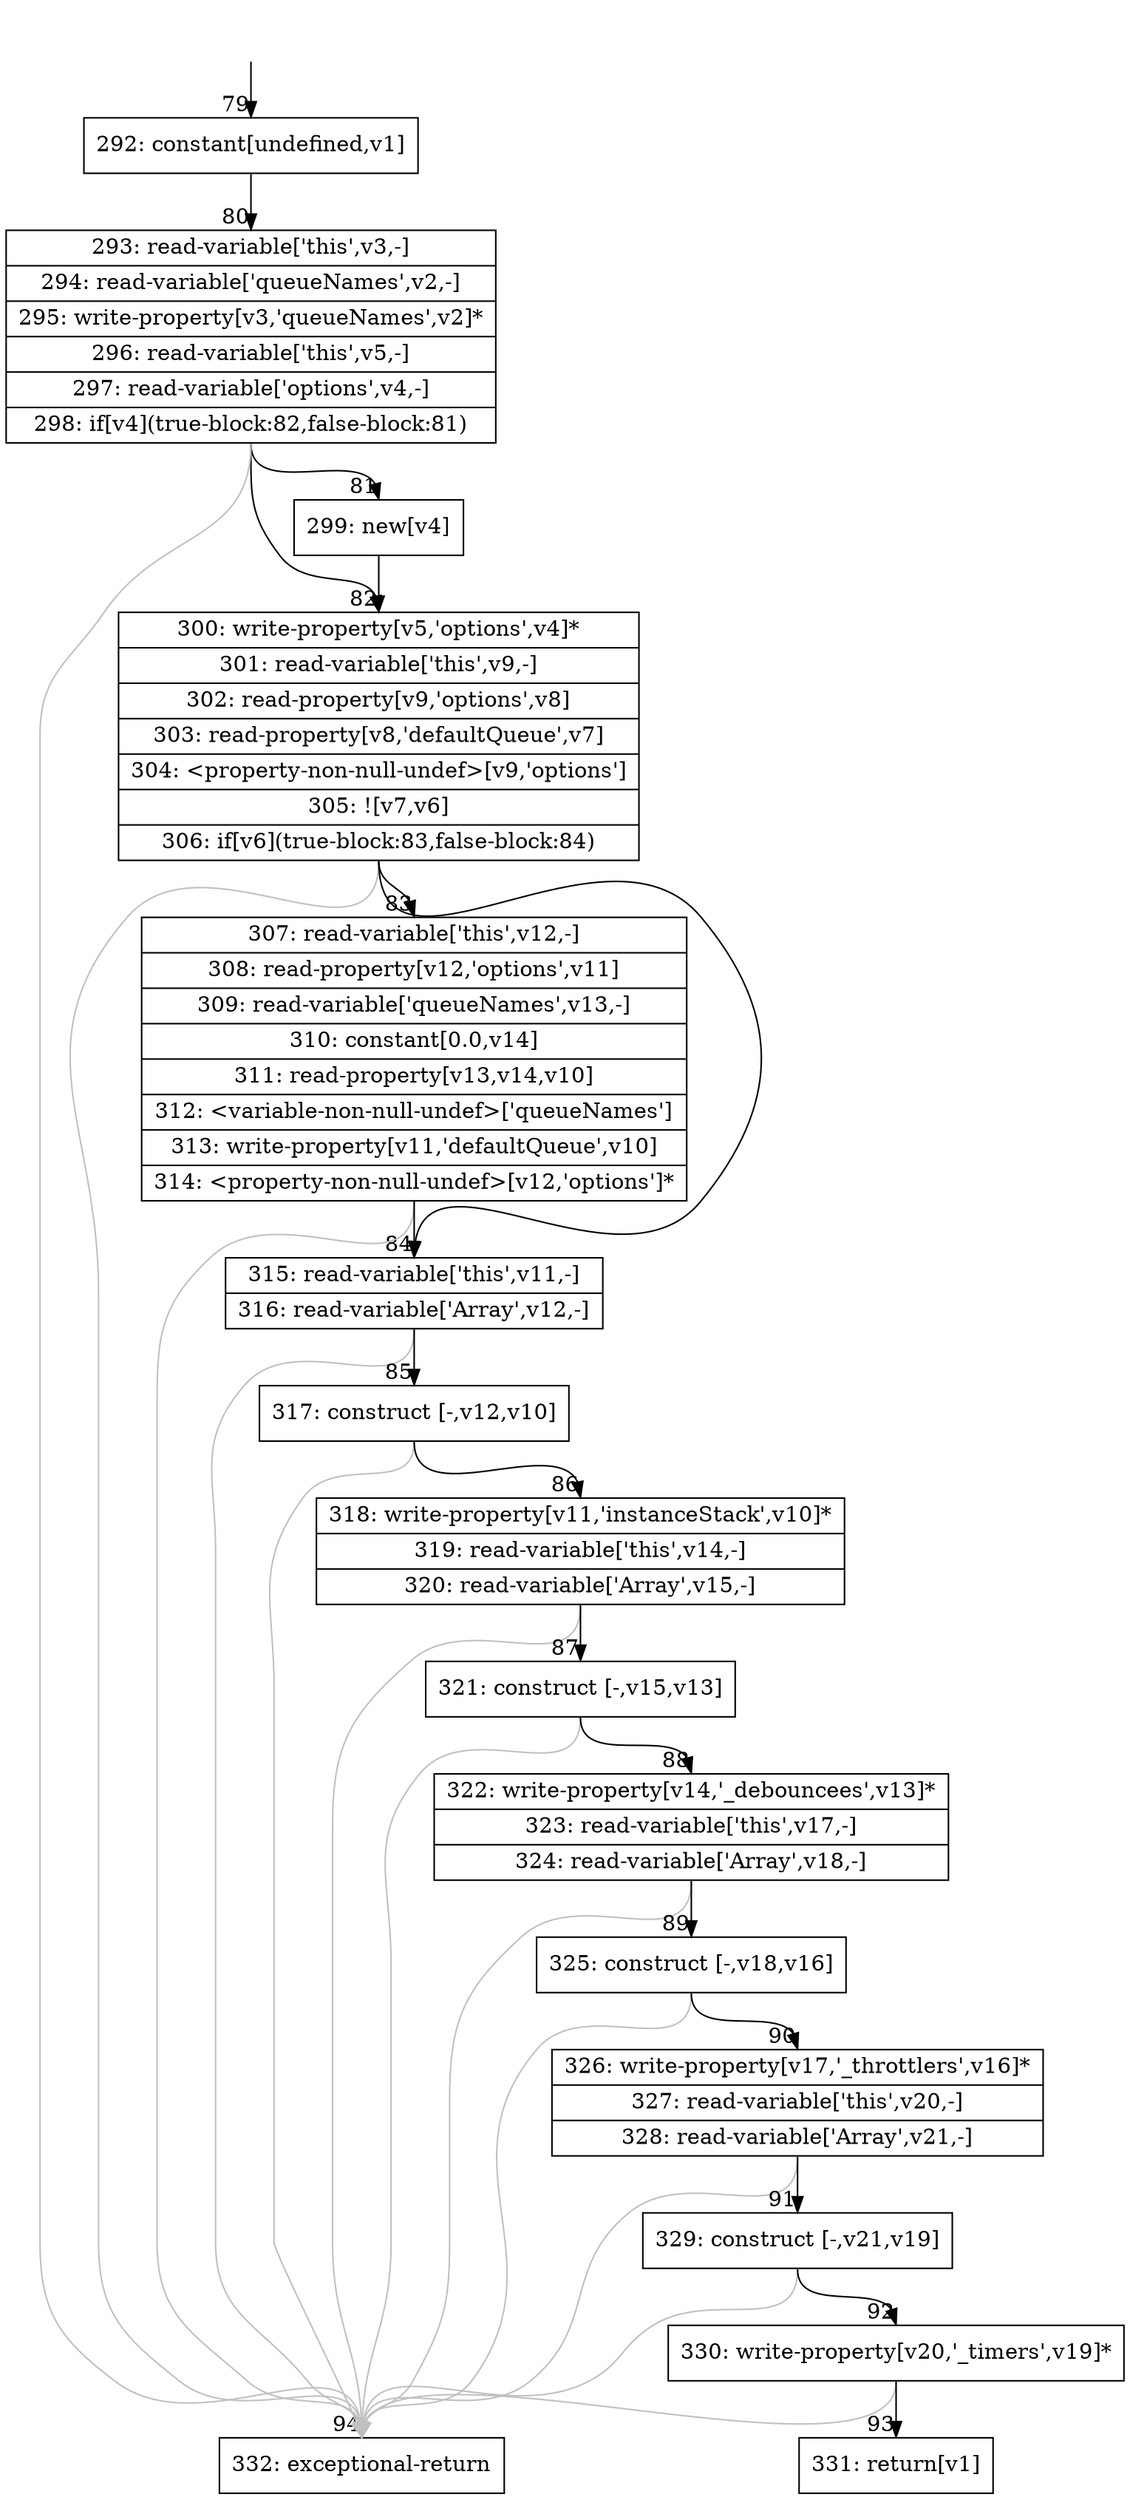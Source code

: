 digraph {
rankdir="TD"
BB_entry8[shape=none,label=""];
BB_entry8 -> BB79 [tailport=s, headport=n, headlabel="    79"]
BB79 [shape=record label="{292: constant[undefined,v1]}" ] 
BB79 -> BB80 [tailport=s, headport=n, headlabel="      80"]
BB80 [shape=record label="{293: read-variable['this',v3,-]|294: read-variable['queueNames',v2,-]|295: write-property[v3,'queueNames',v2]*|296: read-variable['this',v5,-]|297: read-variable['options',v4,-]|298: if[v4](true-block:82,false-block:81)}" ] 
BB80 -> BB82 [tailport=s, headport=n, headlabel="      82"]
BB80 -> BB81 [tailport=s, headport=n, headlabel="      81"]
BB80 -> BB94 [tailport=s, headport=n, color=gray, headlabel="      94"]
BB81 [shape=record label="{299: new[v4]}" ] 
BB81 -> BB82 [tailport=s, headport=n]
BB82 [shape=record label="{300: write-property[v5,'options',v4]*|301: read-variable['this',v9,-]|302: read-property[v9,'options',v8]|303: read-property[v8,'defaultQueue',v7]|304: \<property-non-null-undef\>[v9,'options']|305: ![v7,v6]|306: if[v6](true-block:83,false-block:84)}" ] 
BB82 -> BB83 [tailport=s, headport=n, headlabel="      83"]
BB82 -> BB84 [tailport=s, headport=n, headlabel="      84"]
BB82 -> BB94 [tailport=s, headport=n, color=gray]
BB83 [shape=record label="{307: read-variable['this',v12,-]|308: read-property[v12,'options',v11]|309: read-variable['queueNames',v13,-]|310: constant[0.0,v14]|311: read-property[v13,v14,v10]|312: \<variable-non-null-undef\>['queueNames']|313: write-property[v11,'defaultQueue',v10]|314: \<property-non-null-undef\>[v12,'options']*}" ] 
BB83 -> BB84 [tailport=s, headport=n]
BB83 -> BB94 [tailport=s, headport=n, color=gray]
BB84 [shape=record label="{315: read-variable['this',v11,-]|316: read-variable['Array',v12,-]}" ] 
BB84 -> BB85 [tailport=s, headport=n, headlabel="      85"]
BB84 -> BB94 [tailport=s, headport=n, color=gray]
BB85 [shape=record label="{317: construct [-,v12,v10]}" ] 
BB85 -> BB86 [tailport=s, headport=n, headlabel="      86"]
BB85 -> BB94 [tailport=s, headport=n, color=gray]
BB86 [shape=record label="{318: write-property[v11,'instanceStack',v10]*|319: read-variable['this',v14,-]|320: read-variable['Array',v15,-]}" ] 
BB86 -> BB87 [tailport=s, headport=n, headlabel="      87"]
BB86 -> BB94 [tailport=s, headport=n, color=gray]
BB87 [shape=record label="{321: construct [-,v15,v13]}" ] 
BB87 -> BB88 [tailport=s, headport=n, headlabel="      88"]
BB87 -> BB94 [tailport=s, headport=n, color=gray]
BB88 [shape=record label="{322: write-property[v14,'_debouncees',v13]*|323: read-variable['this',v17,-]|324: read-variable['Array',v18,-]}" ] 
BB88 -> BB89 [tailport=s, headport=n, headlabel="      89"]
BB88 -> BB94 [tailport=s, headport=n, color=gray]
BB89 [shape=record label="{325: construct [-,v18,v16]}" ] 
BB89 -> BB90 [tailport=s, headport=n, headlabel="      90"]
BB89 -> BB94 [tailport=s, headport=n, color=gray]
BB90 [shape=record label="{326: write-property[v17,'_throttlers',v16]*|327: read-variable['this',v20,-]|328: read-variable['Array',v21,-]}" ] 
BB90 -> BB91 [tailport=s, headport=n, headlabel="      91"]
BB90 -> BB94 [tailport=s, headport=n, color=gray]
BB91 [shape=record label="{329: construct [-,v21,v19]}" ] 
BB91 -> BB92 [tailport=s, headport=n, headlabel="      92"]
BB91 -> BB94 [tailport=s, headport=n, color=gray]
BB92 [shape=record label="{330: write-property[v20,'_timers',v19]*}" ] 
BB92 -> BB93 [tailport=s, headport=n, headlabel="      93"]
BB92 -> BB94 [tailport=s, headport=n, color=gray]
BB93 [shape=record label="{331: return[v1]}" ] 
BB94 [shape=record label="{332: exceptional-return}" ] 
//#$~ 120
}
